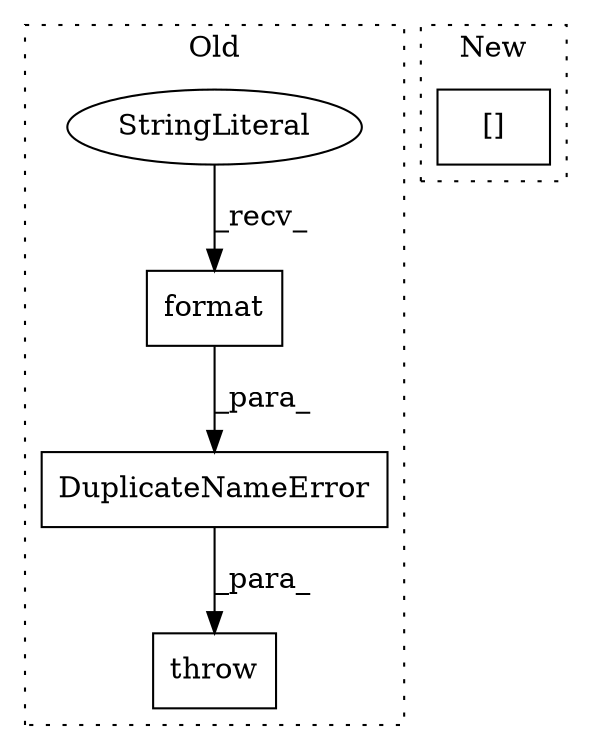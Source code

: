 digraph G {
subgraph cluster0 {
1 [label="DuplicateNameError" a="32" s="2988,3177" l="19,1" shape="box"];
3 [label="format" a="32" s="3134,3176" l="7,1" shape="box"];
4 [label="StringLiteral" a="45" s="3007" l="126" shape="ellipse"];
5 [label="throw" a="53" s="2982" l="6" shape="box"];
label = "Old";
style="dotted";
}
subgraph cluster1 {
2 [label="[]" a="2" s="2709,2737" l="24,1" shape="box"];
label = "New";
style="dotted";
}
1 -> 5 [label="_para_"];
3 -> 1 [label="_para_"];
4 -> 3 [label="_recv_"];
}